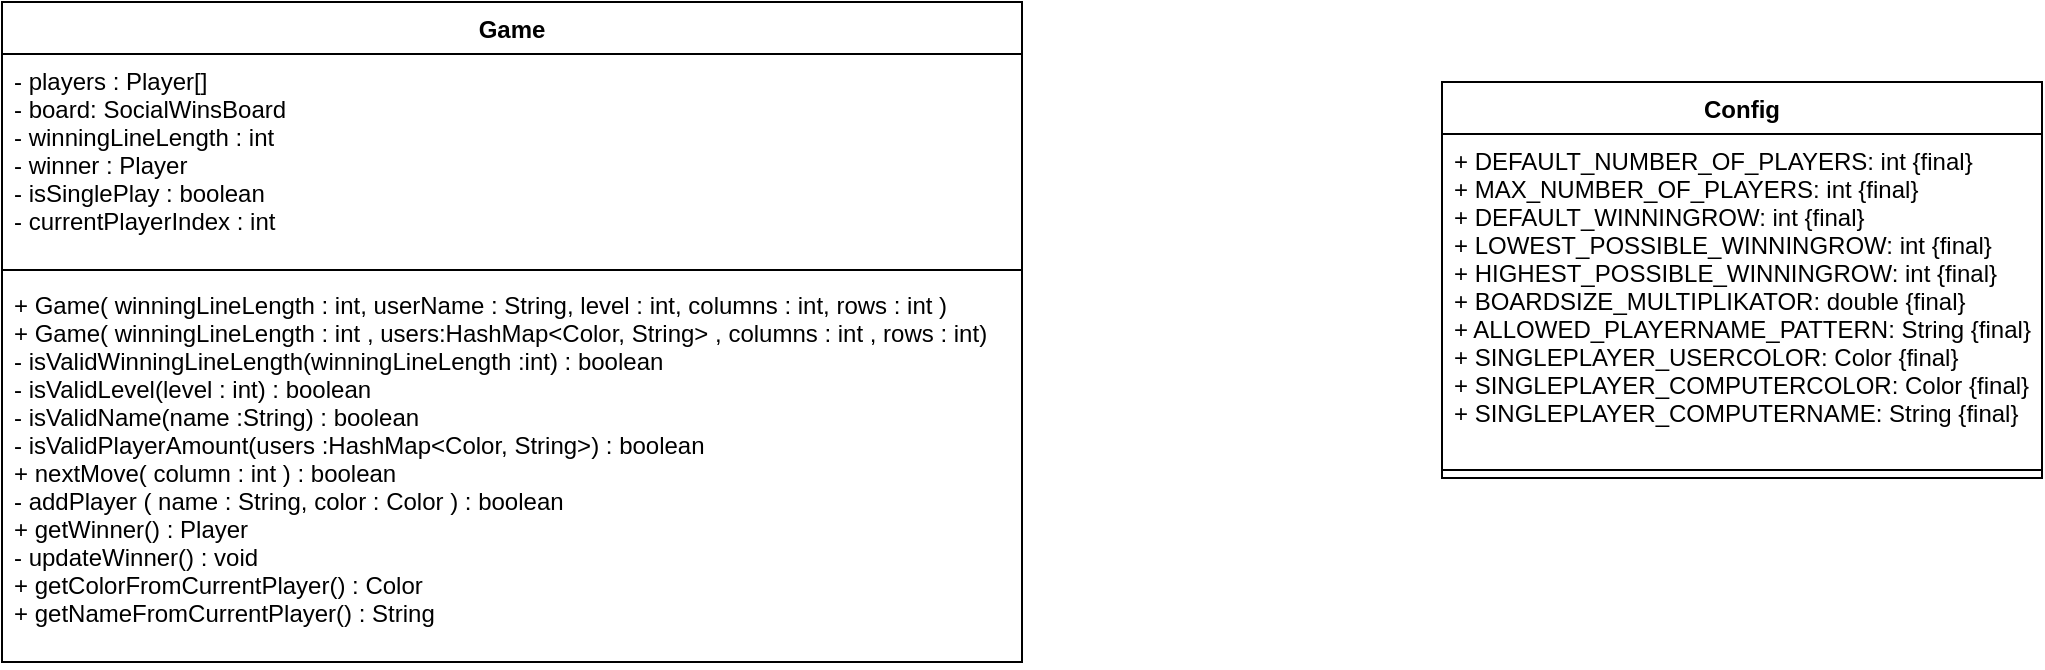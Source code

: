 <mxfile version="14.5.10" type="device"><diagram id="v9PwlA07hM18W1ONn313" name="Page-1"><mxGraphModel dx="1673" dy="894" grid="1" gridSize="10" guides="1" tooltips="1" connect="1" arrows="1" fold="1" page="1" pageScale="1" pageWidth="827" pageHeight="1169" math="0" shadow="0"><root><mxCell id="0"/><mxCell id="1" parent="0"/><mxCell id="WdU54d4v4bEYdyVz_ZW0-1" value="Game&#xA;" style="swimlane;fontStyle=1;align=center;verticalAlign=top;childLayout=stackLayout;horizontal=1;startSize=26;horizontalStack=0;resizeParent=1;resizeParentMax=0;resizeLast=0;collapsible=1;marginBottom=0;" parent="1" vertex="1"><mxGeometry x="130" y="140" width="510" height="330" as="geometry"/></mxCell><mxCell id="WdU54d4v4bEYdyVz_ZW0-2" value="- players : Player[]&#xA;- board: SocialWinsBoard&#xA;- winningLineLength : int&#xA;- winner : Player&#xA;- isSinglePlay : boolean&#xA;- currentPlayerIndex : int" style="text;strokeColor=none;fillColor=none;align=left;verticalAlign=top;spacingLeft=4;spacingRight=4;overflow=hidden;rotatable=0;points=[[0,0.5],[1,0.5]];portConstraint=eastwest;" parent="WdU54d4v4bEYdyVz_ZW0-1" vertex="1"><mxGeometry y="26" width="510" height="104" as="geometry"/></mxCell><mxCell id="WdU54d4v4bEYdyVz_ZW0-3" value="" style="line;strokeWidth=1;fillColor=none;align=left;verticalAlign=middle;spacingTop=-1;spacingLeft=3;spacingRight=3;rotatable=0;labelPosition=right;points=[];portConstraint=eastwest;" parent="WdU54d4v4bEYdyVz_ZW0-1" vertex="1"><mxGeometry y="130" width="510" height="8" as="geometry"/></mxCell><mxCell id="WdU54d4v4bEYdyVz_ZW0-4" value="+ Game( winningLineLength : int, userName : String, level : int, columns : int, rows : int )&#xA;+ Game( winningLineLength : int , users:HashMap&lt;Color, String&gt; , columns : int , rows : int) &#xA;- isValidWinningLineLength(winningLineLength :int) : boolean&#xA;- isValidLevel(level : int) : boolean&#xA;- isValidName(name :String) : boolean&#xA;- isValidPlayerAmount(users :HashMap&lt;Color, String&gt;) : boolean&#xA;+ nextMove( column : int ) : boolean&#xA;- addPlayer ( name : String, color : Color ) : boolean&#xA;+ getWinner() : Player&#xA;- updateWinner() : void&#xA;+ getColorFromCurrentPlayer() : Color&#xA;+ getNameFromCurrentPlayer() : String" style="text;strokeColor=none;fillColor=none;align=left;verticalAlign=top;spacingLeft=4;spacingRight=4;overflow=hidden;rotatable=0;points=[[0,0.5],[1,0.5]];portConstraint=eastwest;" parent="WdU54d4v4bEYdyVz_ZW0-1" vertex="1"><mxGeometry y="138" width="510" height="192" as="geometry"/></mxCell><mxCell id="BdVaUD5nXtKvZUvzI3hh-1" value="Config" style="swimlane;fontStyle=1;align=center;verticalAlign=top;childLayout=stackLayout;horizontal=1;startSize=26;horizontalStack=0;resizeParent=1;resizeParentMax=0;resizeLast=0;collapsible=1;marginBottom=0;" vertex="1" parent="1"><mxGeometry x="850" y="180" width="300" height="198" as="geometry"/></mxCell><mxCell id="BdVaUD5nXtKvZUvzI3hh-2" value="+ DEFAULT_NUMBER_OF_PLAYERS: int {final}&#xA;+ MAX_NUMBER_OF_PLAYERS: int {final}&#xA;+ DEFAULT_WINNINGROW: int {final}&#xA;+ LOWEST_POSSIBLE_WINNINGROW: int {final}&#xA;+ HIGHEST_POSSIBLE_WINNINGROW: int {final}&#xA;+ BOARDSIZE_MULTIPLIKATOR: double {final}&#xA;+ ALLOWED_PLAYERNAME_PATTERN: String {final}&#xA;+ SINGLEPLAYER_USERCOLOR: Color {final}&#xA;+ SINGLEPLAYER_COMPUTERCOLOR: Color {final}&#xA;+ SINGLEPLAYER_COMPUTERNAME: String {final}" style="text;strokeColor=none;fillColor=none;align=left;verticalAlign=top;spacingLeft=4;spacingRight=4;overflow=hidden;rotatable=0;points=[[0,0.5],[1,0.5]];portConstraint=eastwest;" vertex="1" parent="BdVaUD5nXtKvZUvzI3hh-1"><mxGeometry y="26" width="300" height="164" as="geometry"/></mxCell><mxCell id="BdVaUD5nXtKvZUvzI3hh-3" value="" style="line;strokeWidth=1;fillColor=none;align=left;verticalAlign=middle;spacingTop=-1;spacingLeft=3;spacingRight=3;rotatable=0;labelPosition=right;points=[];portConstraint=eastwest;" vertex="1" parent="BdVaUD5nXtKvZUvzI3hh-1"><mxGeometry y="190" width="300" height="8" as="geometry"/></mxCell></root></mxGraphModel></diagram></mxfile>